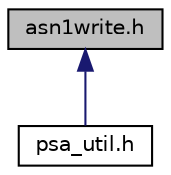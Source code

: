 digraph "asn1write.h"
{
 // LATEX_PDF_SIZE
  edge [fontname="Helvetica",fontsize="10",labelfontname="Helvetica",labelfontsize="10"];
  node [fontname="Helvetica",fontsize="10",shape=record];
  Node1 [label="asn1write.h",height=0.2,width=0.4,color="black", fillcolor="grey75", style="filled", fontcolor="black",tooltip="ASN.1 buffer writing functionality."];
  Node1 -> Node2 [dir="back",color="midnightblue",fontsize="10",style="solid",fontname="Helvetica"];
  Node2 [label="psa_util.h",height=0.2,width=0.4,color="black", fillcolor="white", style="filled",URL="$psa__util_8h.html",tooltip="Utility functions for the use of the PSA Crypto library."];
}

